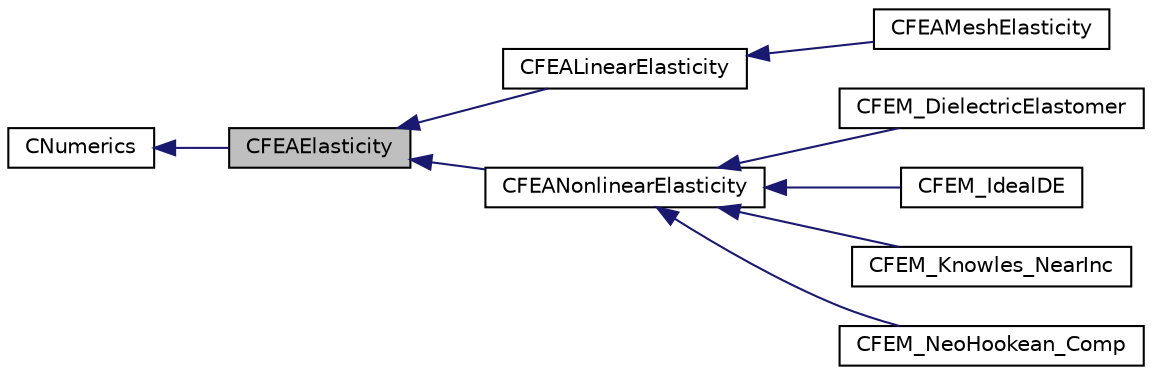 digraph "CFEAElasticity"
{
 // LATEX_PDF_SIZE
  edge [fontname="Helvetica",fontsize="10",labelfontname="Helvetica",labelfontsize="10"];
  node [fontname="Helvetica",fontsize="10",shape=record];
  rankdir="LR";
  Node1 [label="CFEAElasticity",height=0.2,width=0.4,color="black", fillcolor="grey75", style="filled", fontcolor="black",tooltip="Abstract class for computing the tangent matrix and the residual for structural problems."];
  Node2 -> Node1 [dir="back",color="midnightblue",fontsize="10",style="solid",fontname="Helvetica"];
  Node2 [label="CNumerics",height=0.2,width=0.4,color="black", fillcolor="white", style="filled",URL="$classCNumerics.html",tooltip="Class for defining the numerical methods."];
  Node1 -> Node3 [dir="back",color="midnightblue",fontsize="10",style="solid",fontname="Helvetica"];
  Node3 [label="CFEALinearElasticity",height=0.2,width=0.4,color="black", fillcolor="white", style="filled",URL="$classCFEALinearElasticity.html",tooltip="Class for computing the stiffness matrix of a linear, elastic problem."];
  Node3 -> Node4 [dir="back",color="midnightblue",fontsize="10",style="solid",fontname="Helvetica"];
  Node4 [label="CFEAMeshElasticity",height=0.2,width=0.4,color="black", fillcolor="white", style="filled",URL="$classCFEAMeshElasticity.html",tooltip="Particular case of linear elasticity used for mesh deformation."];
  Node1 -> Node5 [dir="back",color="midnightblue",fontsize="10",style="solid",fontname="Helvetica"];
  Node5 [label="CFEANonlinearElasticity",height=0.2,width=0.4,color="black", fillcolor="white", style="filled",URL="$classCFEANonlinearElasticity.html",tooltip="Abstract class for computing the stiffness matrix of a nonlinear elasticity problem...."];
  Node5 -> Node6 [dir="back",color="midnightblue",fontsize="10",style="solid",fontname="Helvetica"];
  Node6 [label="CFEM_DielectricElastomer",height=0.2,width=0.4,color="black", fillcolor="white", style="filled",URL="$classCFEM__DielectricElastomer.html",tooltip="Class for computing the constitutive and stress tensors for a dielectric elastomer."];
  Node5 -> Node7 [dir="back",color="midnightblue",fontsize="10",style="solid",fontname="Helvetica"];
  Node7 [label="CFEM_IdealDE",height=0.2,width=0.4,color="black", fillcolor="white", style="filled",URL="$classCFEM__IdealDE.html",tooltip="Class for computing the constitutive and stress tensors for a nearly-incompressible ideal DE."];
  Node5 -> Node8 [dir="back",color="midnightblue",fontsize="10",style="solid",fontname="Helvetica"];
  Node8 [label="CFEM_Knowles_NearInc",height=0.2,width=0.4,color="black", fillcolor="white", style="filled",URL="$classCFEM__Knowles__NearInc.html",tooltip=" "];
  Node5 -> Node9 [dir="back",color="midnightblue",fontsize="10",style="solid",fontname="Helvetica"];
  Node9 [label="CFEM_NeoHookean_Comp",height=0.2,width=0.4,color="black", fillcolor="white", style="filled",URL="$classCFEM__NeoHookean__Comp.html",tooltip="Class for computing the constitutive and stress tensors for a neo-Hookean material model,..."];
}
